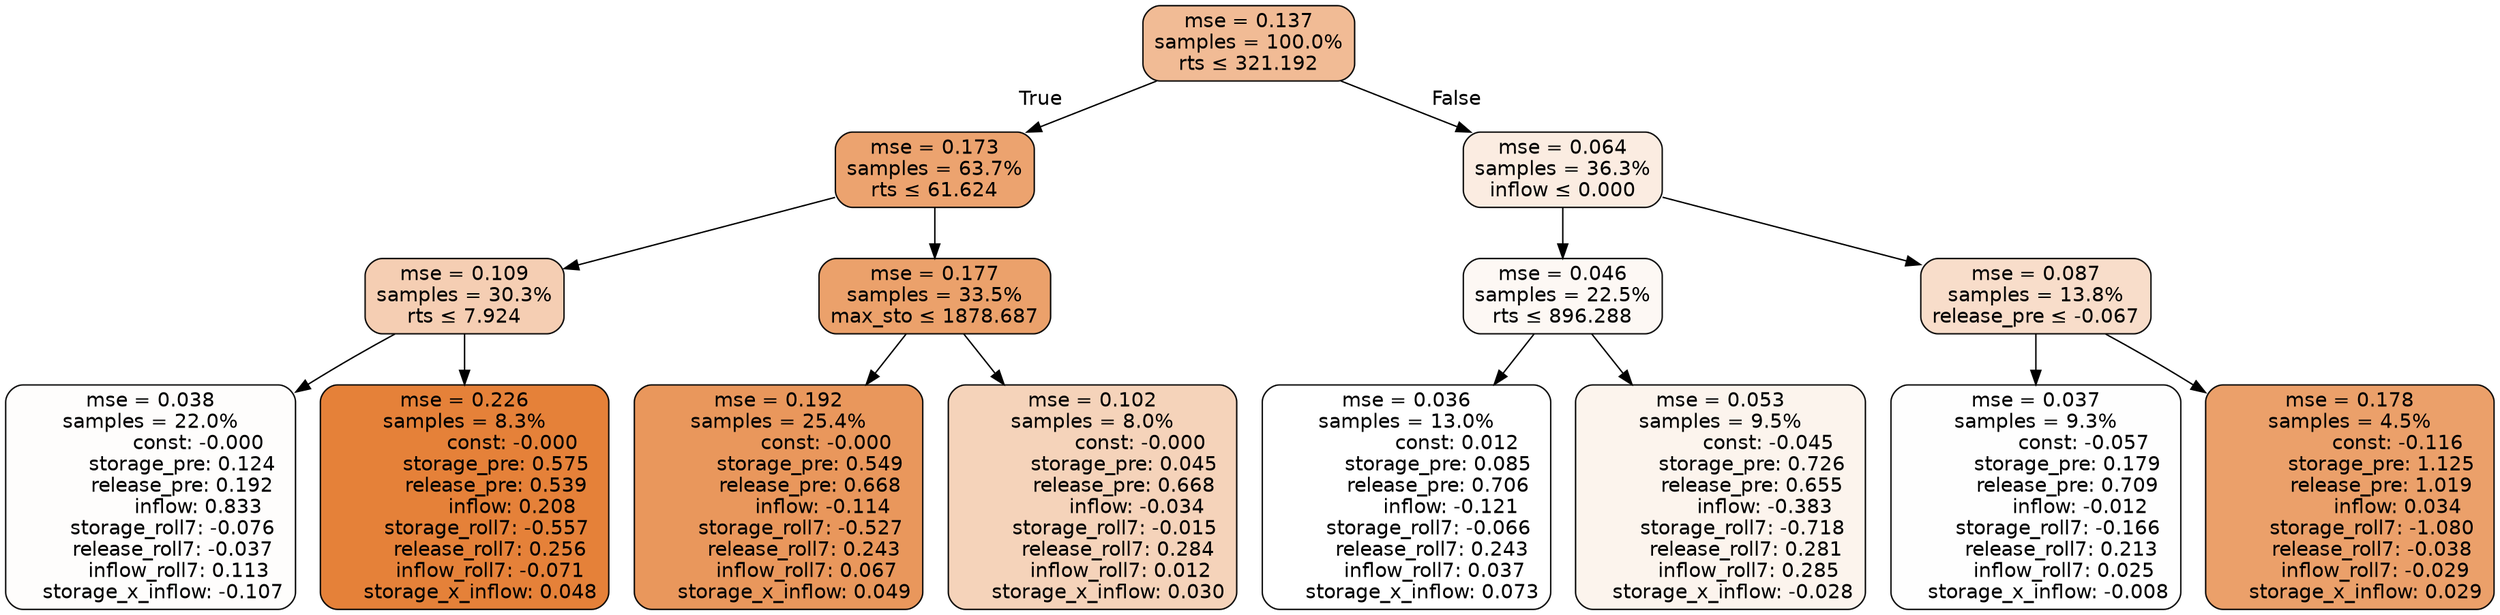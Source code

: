 digraph tree {
bgcolor="transparent"
node [shape=rectangle, style="filled, rounded", color="black", fontname=helvetica] ;
edge [fontname=helvetica] ;
	"0" [label="mse = 0.137
samples = 100.0%
rts &le; 321.192", fillcolor="#f1bb95"]
	"1" [label="mse = 0.173
samples = 63.7%
rts &le; 61.624", fillcolor="#eca36f"]
	"2" [label="mse = 0.109
samples = 30.3%
rts &le; 7.924", fillcolor="#f5ceb3"]
	"3" [label="mse = 0.038
samples = 22.0%
               const: -0.000
          storage_pre: 0.124
          release_pre: 0.192
               inflow: 0.833
       storage_roll7: -0.076
       release_roll7: -0.037
         inflow_roll7: 0.113
    storage_x_inflow: -0.107", fillcolor="#fefdfc"]
	"4" [label="mse = 0.226
samples = 8.3%
               const: -0.000
          storage_pre: 0.575
          release_pre: 0.539
               inflow: 0.208
       storage_roll7: -0.557
        release_roll7: 0.256
        inflow_roll7: -0.071
     storage_x_inflow: 0.048", fillcolor="#e58139"]
	"5" [label="mse = 0.177
samples = 33.5%
max_sto &le; 1878.687", fillcolor="#eba16b"]
	"6" [label="mse = 0.192
samples = 25.4%
               const: -0.000
          storage_pre: 0.549
          release_pre: 0.668
              inflow: -0.114
       storage_roll7: -0.527
        release_roll7: 0.243
         inflow_roll7: 0.067
     storage_x_inflow: 0.049", fillcolor="#e9975c"]
	"7" [label="mse = 0.102
samples = 8.0%
               const: -0.000
          storage_pre: 0.045
          release_pre: 0.668
              inflow: -0.034
       storage_roll7: -0.015
        release_roll7: 0.284
         inflow_roll7: 0.012
     storage_x_inflow: 0.030", fillcolor="#f5d3ba"]
	"8" [label="mse = 0.064
samples = 36.3%
inflow &le; 0.000", fillcolor="#fbece1"]
	"9" [label="mse = 0.046
samples = 22.5%
rts &le; 896.288", fillcolor="#fdf8f4"]
	"10" [label="mse = 0.036
samples = 13.0%
                const: 0.012
          storage_pre: 0.085
          release_pre: 0.706
              inflow: -0.121
       storage_roll7: -0.066
        release_roll7: 0.243
         inflow_roll7: 0.037
     storage_x_inflow: 0.073", fillcolor="#ffffff"]
	"11" [label="mse = 0.053
samples = 9.5%
               const: -0.045
          storage_pre: 0.726
          release_pre: 0.655
              inflow: -0.383
       storage_roll7: -0.718
        release_roll7: 0.281
         inflow_roll7: 0.285
    storage_x_inflow: -0.028", fillcolor="#fcf4ed"]
	"12" [label="mse = 0.087
samples = 13.8%
release_pre &le; -0.067", fillcolor="#f8ddca"]
	"13" [label="mse = 0.037
samples = 9.3%
               const: -0.057
          storage_pre: 0.179
          release_pre: 0.709
              inflow: -0.012
       storage_roll7: -0.166
        release_roll7: 0.213
         inflow_roll7: 0.025
    storage_x_inflow: -0.008", fillcolor="#fefefe"]
	"14" [label="mse = 0.178
samples = 4.5%
               const: -0.116
          storage_pre: 1.125
          release_pre: 1.019
               inflow: 0.034
       storage_roll7: -1.080
       release_roll7: -0.038
        inflow_roll7: -0.029
     storage_x_inflow: 0.029", fillcolor="#eba06a"]

	"0" -> "1" [labeldistance=2.5, labelangle=45, headlabel="True"]
	"1" -> "2"
	"2" -> "3"
	"2" -> "4"
	"1" -> "5"
	"5" -> "6"
	"5" -> "7"
	"0" -> "8" [labeldistance=2.5, labelangle=-45, headlabel="False"]
	"8" -> "9"
	"9" -> "10"
	"9" -> "11"
	"8" -> "12"
	"12" -> "13"
	"12" -> "14"
}